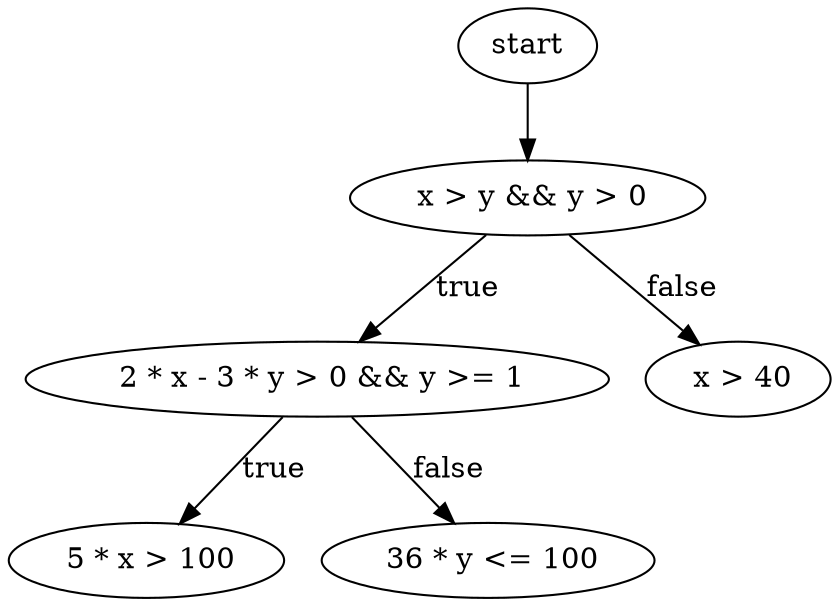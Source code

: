 digraph test1{
start -> node0;
node0 -> node1[label ="true"];
node1 -> node2[label ="true"];
node1 -> node3[label ="false"];
node0 -> node4[label ="false"];
start;
node0[label =" x > y && y > 0"];
node1[label =" 2 * x - 3 * y > 0 && y >= 1"];
node2[label =" 5 * x > 100"];
node3[label =" 36 * y <= 100"];
node4[label =" x > 40"];
}